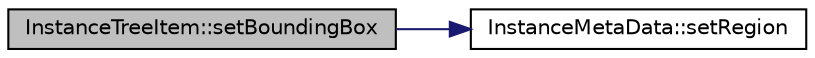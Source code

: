 digraph "InstanceTreeItem::setBoundingBox"
{
  edge [fontname="Helvetica",fontsize="10",labelfontname="Helvetica",labelfontsize="10"];
  node [fontname="Helvetica",fontsize="10",shape=record];
  rankdir="LR";
  Node31 [label="InstanceTreeItem::setBoundingBox",height=0.2,width=0.4,color="black", fillcolor="grey75", style="filled", fontcolor="black"];
  Node31 -> Node32 [color="midnightblue",fontsize="10",style="solid",fontname="Helvetica"];
  Node32 [label="InstanceMetaData::setRegion",height=0.2,width=0.4,color="black", fillcolor="white", style="filled",URL="$class_instance_meta_data.html#ac6c332bfb303c4419f7e2873d5b78bef"];
}
